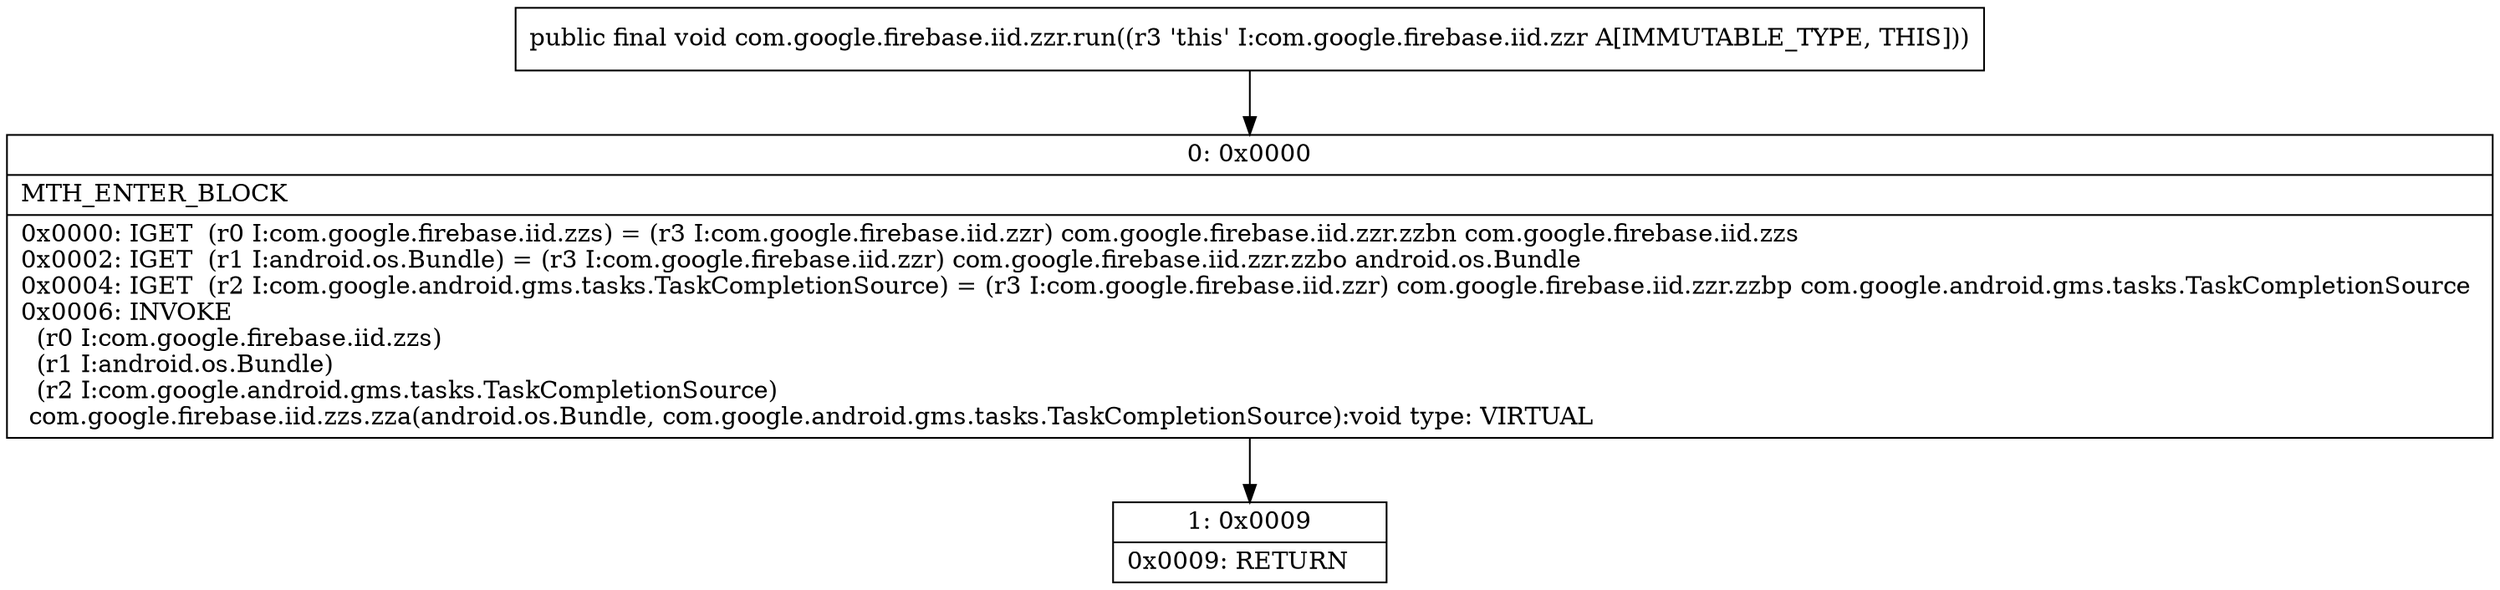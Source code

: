 digraph "CFG forcom.google.firebase.iid.zzr.run()V" {
Node_0 [shape=record,label="{0\:\ 0x0000|MTH_ENTER_BLOCK\l|0x0000: IGET  (r0 I:com.google.firebase.iid.zzs) = (r3 I:com.google.firebase.iid.zzr) com.google.firebase.iid.zzr.zzbn com.google.firebase.iid.zzs \l0x0002: IGET  (r1 I:android.os.Bundle) = (r3 I:com.google.firebase.iid.zzr) com.google.firebase.iid.zzr.zzbo android.os.Bundle \l0x0004: IGET  (r2 I:com.google.android.gms.tasks.TaskCompletionSource) = (r3 I:com.google.firebase.iid.zzr) com.google.firebase.iid.zzr.zzbp com.google.android.gms.tasks.TaskCompletionSource \l0x0006: INVOKE  \l  (r0 I:com.google.firebase.iid.zzs)\l  (r1 I:android.os.Bundle)\l  (r2 I:com.google.android.gms.tasks.TaskCompletionSource)\l com.google.firebase.iid.zzs.zza(android.os.Bundle, com.google.android.gms.tasks.TaskCompletionSource):void type: VIRTUAL \l}"];
Node_1 [shape=record,label="{1\:\ 0x0009|0x0009: RETURN   \l}"];
MethodNode[shape=record,label="{public final void com.google.firebase.iid.zzr.run((r3 'this' I:com.google.firebase.iid.zzr A[IMMUTABLE_TYPE, THIS])) }"];
MethodNode -> Node_0;
Node_0 -> Node_1;
}

